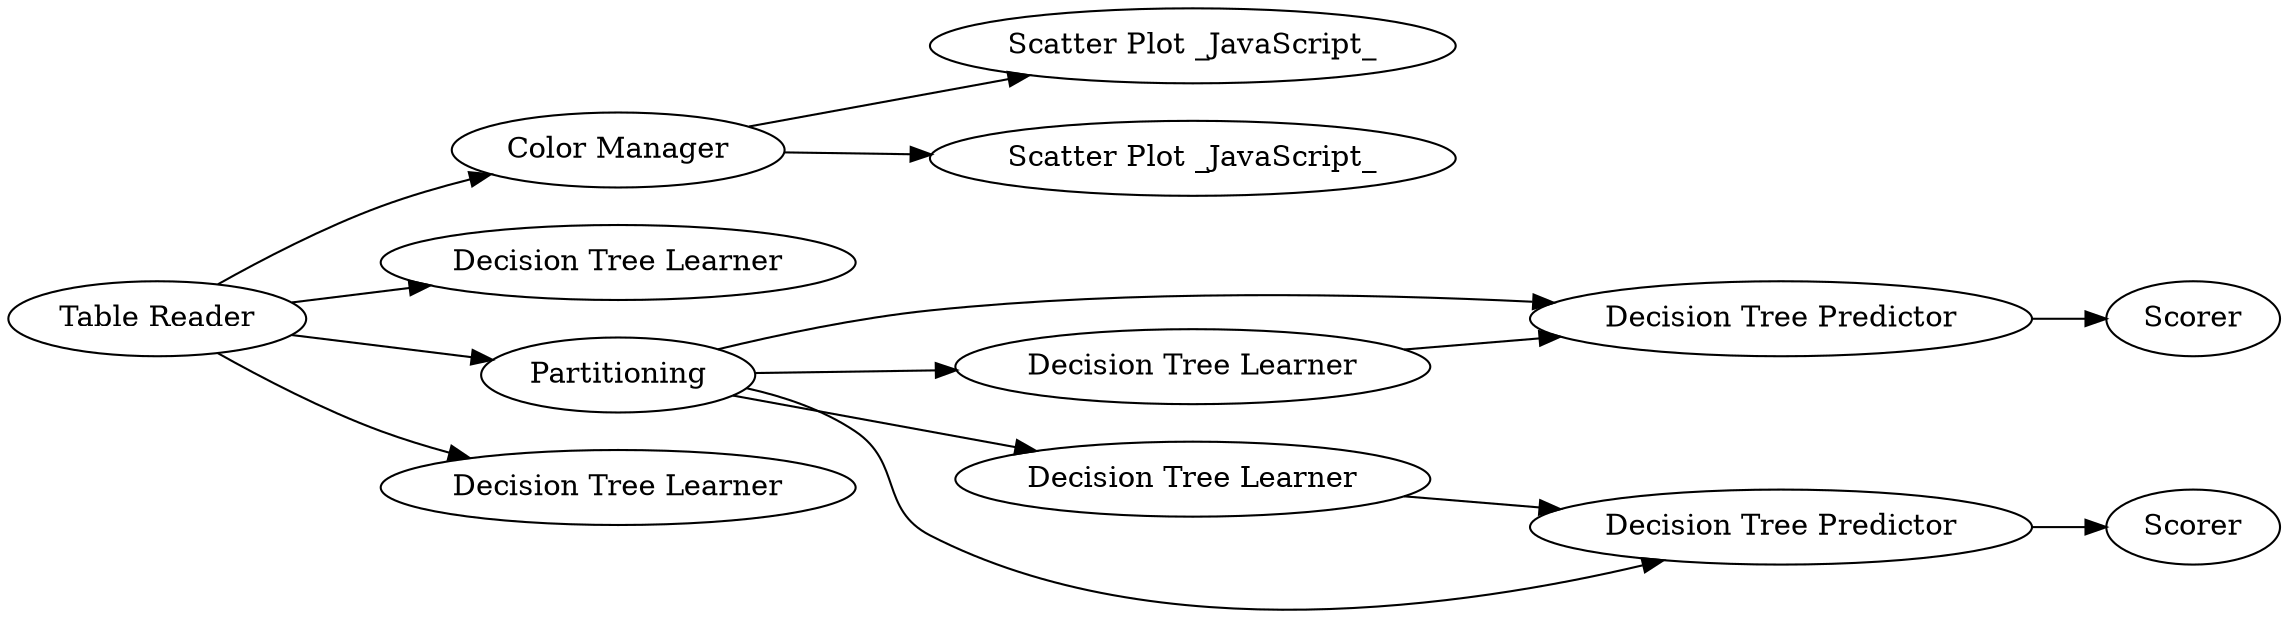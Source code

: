 digraph {
	"2932549043462120182_3" [label="Scatter Plot _JavaScript_"]
	"2932549043462120182_2" [label="Color Manager"]
	"2932549043462120182_10" [label="Decision Tree Predictor"]
	"2932549043462120182_11" [label=Scorer]
	"2932549043462120182_13" [label=Scorer]
	"2932549043462120182_6" [label="Decision Tree Learner"]
	"2932549043462120182_8" [label="Decision Tree Learner"]
	"2932549043462120182_1" [label="Table Reader"]
	"2932549043462120182_9" [label="Decision Tree Learner"]
	"2932549043462120182_12" [label="Decision Tree Predictor"]
	"2932549043462120182_4" [label="Scatter Plot _JavaScript_"]
	"2932549043462120182_7" [label=Partitioning]
	"2932549043462120182_5" [label="Decision Tree Learner"]
	"2932549043462120182_7" -> "2932549043462120182_10"
	"2932549043462120182_2" -> "2932549043462120182_3"
	"2932549043462120182_7" -> "2932549043462120182_8"
	"2932549043462120182_1" -> "2932549043462120182_5"
	"2932549043462120182_1" -> "2932549043462120182_2"
	"2932549043462120182_2" -> "2932549043462120182_4"
	"2932549043462120182_7" -> "2932549043462120182_12"
	"2932549043462120182_12" -> "2932549043462120182_13"
	"2932549043462120182_9" -> "2932549043462120182_12"
	"2932549043462120182_10" -> "2932549043462120182_11"
	"2932549043462120182_1" -> "2932549043462120182_7"
	"2932549043462120182_1" -> "2932549043462120182_6"
	"2932549043462120182_8" -> "2932549043462120182_10"
	"2932549043462120182_7" -> "2932549043462120182_9"
	rankdir=LR
}
